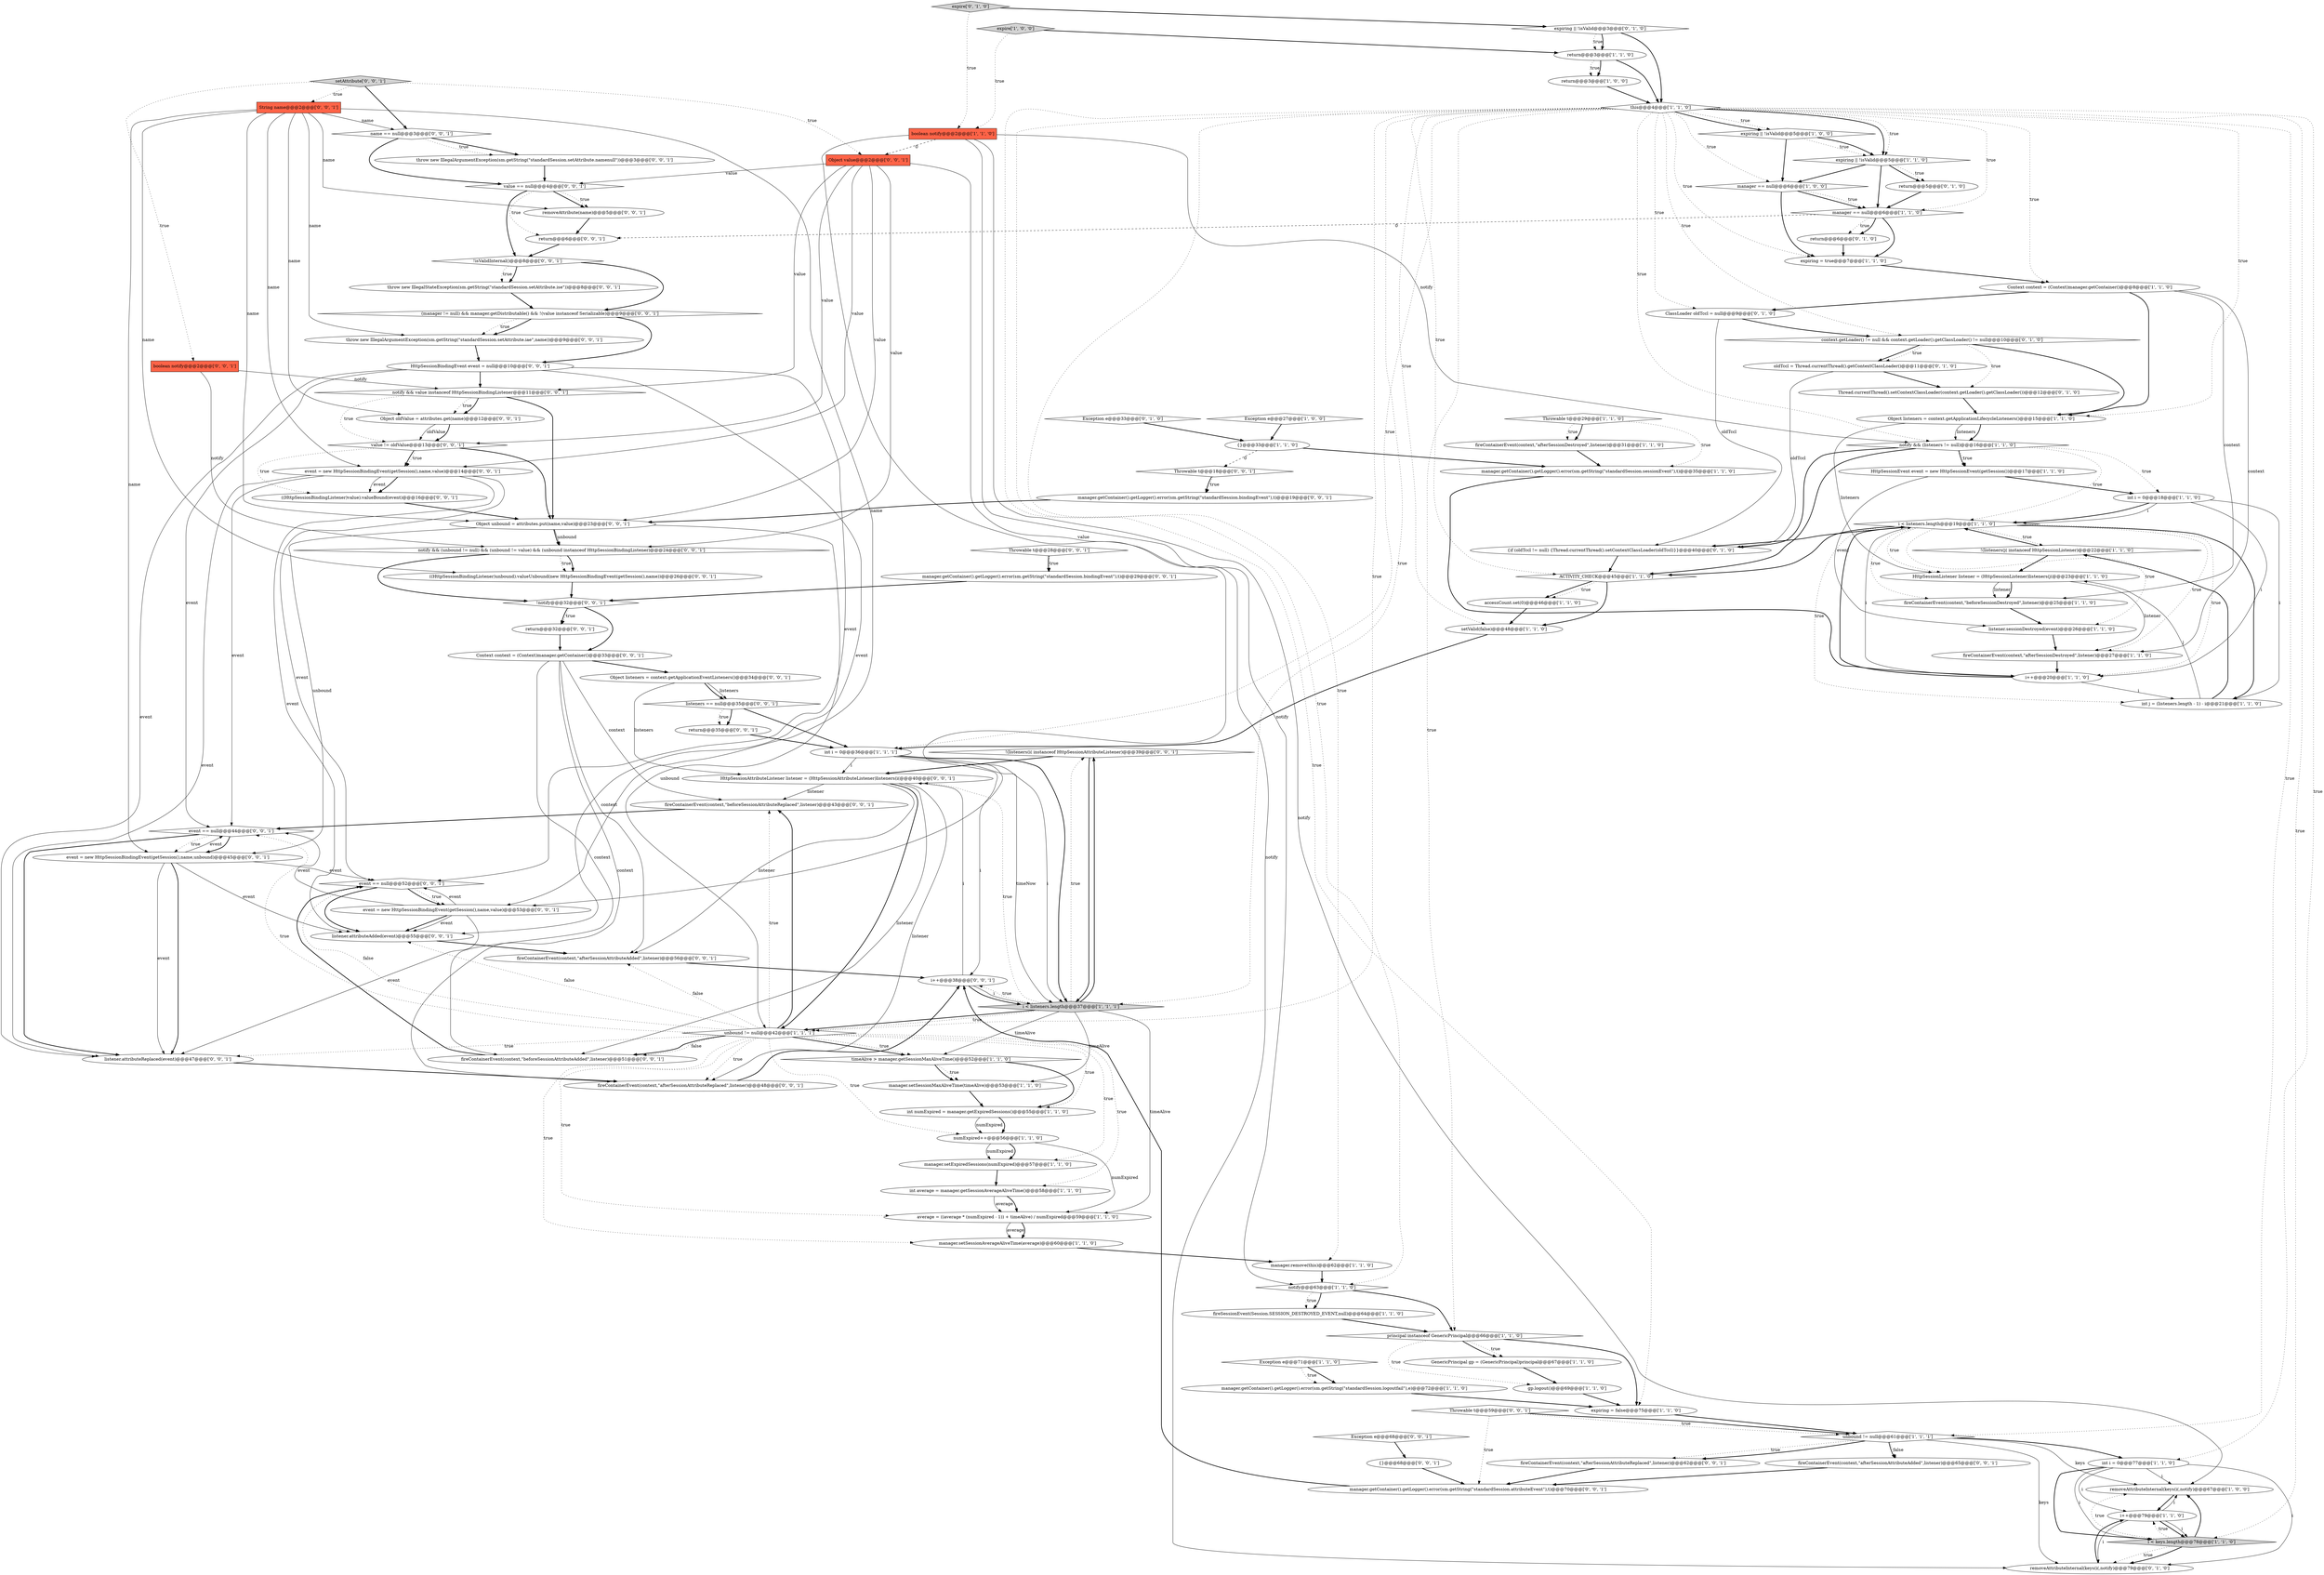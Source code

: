 digraph {
75 [style = filled, label = "!(listeners(i( instanceof HttpSessionAttributeListener)@@@39@@@['0', '0', '1']", fillcolor = white, shape = diamond image = "AAA0AAABBB3BBB"];
97 [style = filled, label = "removeAttribute(name)@@@5@@@['0', '0', '1']", fillcolor = white, shape = ellipse image = "AAA0AAABBB3BBB"];
86 [style = filled, label = "fireContainerEvent(context,\"afterSessionAttributeReplaced\",listener)@@@62@@@['0', '0', '1']", fillcolor = white, shape = ellipse image = "AAA0AAABBB3BBB"];
81 [style = filled, label = "HttpSessionAttributeListener listener = (HttpSessionAttributeListener)listeners(i(@@@40@@@['0', '0', '1']", fillcolor = white, shape = ellipse image = "AAA0AAABBB3BBB"];
96 [style = filled, label = "fireContainerEvent(context,\"afterSessionAttributeAdded\",listener)@@@65@@@['0', '0', '1']", fillcolor = white, shape = ellipse image = "AAA0AAABBB3BBB"];
6 [style = filled, label = "return@@@3@@@['1', '0', '0']", fillcolor = white, shape = ellipse image = "AAA0AAABBB1BBB"];
108 [style = filled, label = "event == null@@@52@@@['0', '0', '1']", fillcolor = white, shape = diamond image = "AAA0AAABBB3BBB"];
90 [style = filled, label = "Object listeners = context.getApplicationEventListeners()@@@34@@@['0', '0', '1']", fillcolor = white, shape = ellipse image = "AAA0AAABBB3BBB"];
48 [style = filled, label = "numExpired++@@@56@@@['1', '1', '0']", fillcolor = white, shape = ellipse image = "AAA0AAABBB1BBB"];
62 [style = filled, label = "return@@@5@@@['0', '1', '0']", fillcolor = white, shape = ellipse image = "AAA0AAABBB2BBB"];
99 [style = filled, label = "fireContainerEvent(context,\"beforeSessionAttributeReplaced\",listener)@@@43@@@['0', '0', '1']", fillcolor = white, shape = ellipse image = "AAA0AAABBB3BBB"];
69 [style = filled, label = "return@@@35@@@['0', '0', '1']", fillcolor = white, shape = ellipse image = "AAA0AAABBB3BBB"];
79 [style = filled, label = "((HttpSessionBindingListener)unbound).valueUnbound(new HttpSessionBindingEvent(getSession(),name))@@@26@@@['0', '0', '1']", fillcolor = white, shape = ellipse image = "AAA0AAABBB3BBB"];
36 [style = filled, label = "int i = 0@@@18@@@['1', '1', '0']", fillcolor = white, shape = ellipse image = "AAA0AAABBB1BBB"];
7 [style = filled, label = "i++@@@79@@@['1', '1', '0']", fillcolor = white, shape = ellipse image = "AAA0AAABBB1BBB"];
40 [style = filled, label = "notify && (listeners != null)@@@16@@@['1', '1', '0']", fillcolor = white, shape = diamond image = "AAA0AAABBB1BBB"];
92 [style = filled, label = "throw new IllegalArgumentException(sm.getString(\"standardSession.setAttribute.iae\",name))@@@9@@@['0', '0', '1']", fillcolor = white, shape = ellipse image = "AAA0AAABBB3BBB"];
19 [style = filled, label = "!(listeners(j( instanceof HttpSessionListener)@@@22@@@['1', '1', '0']", fillcolor = white, shape = diamond image = "AAA0AAABBB1BBB"];
106 [style = filled, label = "String name@@@2@@@['0', '0', '1']", fillcolor = tomato, shape = box image = "AAA0AAABBB3BBB"];
46 [style = filled, label = "unbound != null@@@61@@@['1', '1', '1']", fillcolor = white, shape = diamond image = "AAA0AAABBB1BBB"];
80 [style = filled, label = "i++@@@38@@@['0', '0', '1']", fillcolor = white, shape = ellipse image = "AAA0AAABBB3BBB"];
55 [style = filled, label = "manager.getContainer().getLogger().error(sm.getString(\"standardSession.sessionEvent\"),t)@@@35@@@['1', '1', '0']", fillcolor = white, shape = ellipse image = "AAA0AAABBB1BBB"];
73 [style = filled, label = "Throwable t@@@28@@@['0', '0', '1']", fillcolor = white, shape = diamond image = "AAA0AAABBB3BBB"];
51 [style = filled, label = "i < listeners.length@@@37@@@['1', '1', '1']", fillcolor = lightgray, shape = diamond image = "AAA0AAABBB1BBB"];
115 [style = filled, label = "!isValidInternal()@@@8@@@['0', '0', '1']", fillcolor = white, shape = diamond image = "AAA0AAABBB3BBB"];
93 [style = filled, label = "value == null@@@4@@@['0', '0', '1']", fillcolor = white, shape = diamond image = "AAA0AAABBB3BBB"];
52 [style = filled, label = "manager == null@@@6@@@['1', '1', '0']", fillcolor = white, shape = diamond image = "AAA0AAABBB1BBB"];
32 [style = filled, label = "i < listeners.length@@@19@@@['1', '1', '0']", fillcolor = white, shape = diamond image = "AAA0AAABBB1BBB"];
12 [style = filled, label = "expiring = true@@@7@@@['1', '1', '0']", fillcolor = white, shape = ellipse image = "AAA0AAABBB1BBB"];
111 [style = filled, label = "manager.getContainer().getLogger().error(sm.getString(\"standardSession.bindingEvent\"),t)@@@29@@@['0', '0', '1']", fillcolor = white, shape = ellipse image = "AAA0AAABBB3BBB"];
102 [style = filled, label = "manager.getContainer().getLogger().error(sm.getString(\"standardSession.bindingEvent\"),t)@@@19@@@['0', '0', '1']", fillcolor = white, shape = ellipse image = "AAA0AAABBB3BBB"];
31 [style = filled, label = "this@@@4@@@['1', '1', '0']", fillcolor = white, shape = diamond image = "AAA0AAABBB1BBB"];
41 [style = filled, label = "HttpSessionListener listener = (HttpSessionListener)listeners(j(@@@23@@@['1', '1', '0']", fillcolor = white, shape = ellipse image = "AAA0AAABBB1BBB"];
30 [style = filled, label = "fireContainerEvent(context,\"afterSessionDestroyed\",listener)@@@31@@@['1', '1', '0']", fillcolor = white, shape = ellipse image = "AAA0AAABBB1BBB"];
4 [style = filled, label = "removeAttributeInternal(keys(i(,notify)@@@67@@@['1', '0', '0']", fillcolor = white, shape = ellipse image = "AAA0AAABBB1BBB"];
8 [style = filled, label = "average = ((average * (numExpired - 1)) + timeAlive) / numExpired@@@59@@@['1', '1', '0']", fillcolor = white, shape = ellipse image = "AAA0AAABBB1BBB"];
16 [style = filled, label = "gp.logout()@@@69@@@['1', '1', '0']", fillcolor = white, shape = ellipse image = "AAA0AAABBB1BBB"];
71 [style = filled, label = "throw new IllegalArgumentException(sm.getString(\"standardSession.setAttribute.namenull\"))@@@3@@@['0', '0', '1']", fillcolor = white, shape = ellipse image = "AAA0AAABBB3BBB"];
22 [style = filled, label = "fireContainerEvent(context,\"beforeSessionDestroyed\",listener)@@@25@@@['1', '1', '0']", fillcolor = white, shape = ellipse image = "AAA0AAABBB1BBB"];
70 [style = filled, label = "{}@@@68@@@['0', '0', '1']", fillcolor = white, shape = ellipse image = "AAA0AAABBB3BBB"];
59 [style = filled, label = "context.getLoader() != null && context.getLoader().getClassLoader() != null@@@10@@@['0', '1', '0']", fillcolor = white, shape = diamond image = "AAA1AAABBB2BBB"];
83 [style = filled, label = "event = new HttpSessionBindingEvent(getSession(),name,value)@@@14@@@['0', '0', '1']", fillcolor = white, shape = ellipse image = "AAA0AAABBB3BBB"];
67 [style = filled, label = "HttpSessionBindingEvent event = null@@@10@@@['0', '0', '1']", fillcolor = white, shape = ellipse image = "AAA0AAABBB3BBB"];
38 [style = filled, label = "ACTIVITY_CHECK@@@45@@@['1', '1', '0']", fillcolor = white, shape = diamond image = "AAA0AAABBB1BBB"];
34 [style = filled, label = "manager.setSessionMaxAliveTime(timeAlive)@@@53@@@['1', '1', '0']", fillcolor = white, shape = ellipse image = "AAA0AAABBB1BBB"];
45 [style = filled, label = "expiring || !isValid@@@5@@@['1', '1', '0']", fillcolor = white, shape = diamond image = "AAA0AAABBB1BBB"];
39 [style = filled, label = "expire['1', '0', '0']", fillcolor = lightgray, shape = diamond image = "AAA0AAABBB1BBB"];
18 [style = filled, label = "int numExpired = manager.getExpiredSessions()@@@55@@@['1', '1', '0']", fillcolor = white, shape = ellipse image = "AAA0AAABBB1BBB"];
63 [style = filled, label = "expire['0', '1', '0']", fillcolor = lightgray, shape = diamond image = "AAA0AAABBB2BBB"];
113 [style = filled, label = "((HttpSessionBindingListener)value).valueBound(event)@@@16@@@['0', '0', '1']", fillcolor = white, shape = ellipse image = "AAA0AAABBB3BBB"];
17 [style = filled, label = "accessCount.set(0)@@@46@@@['1', '1', '0']", fillcolor = white, shape = ellipse image = "AAA0AAABBB1BBB"];
77 [style = filled, label = "Throwable t@@@59@@@['0', '0', '1']", fillcolor = white, shape = diamond image = "AAA0AAABBB3BBB"];
112 [style = filled, label = "(manager != null) && manager.getDistributable() && !(value instanceof Serializable)@@@9@@@['0', '0', '1']", fillcolor = white, shape = diamond image = "AAA0AAABBB3BBB"];
53 [style = filled, label = "fireContainerEvent(context,\"afterSessionDestroyed\",listener)@@@27@@@['1', '1', '0']", fillcolor = white, shape = ellipse image = "AAA0AAABBB1BBB"];
60 [style = filled, label = "removeAttributeInternal(keys(i(,notify)@@@79@@@['0', '1', '0']", fillcolor = white, shape = ellipse image = "AAA0AAABBB2BBB"];
61 [style = filled, label = "Exception e@@@33@@@['0', '1', '0']", fillcolor = white, shape = diamond image = "AAA0AAABBB2BBB"];
114 [style = filled, label = "!notify@@@32@@@['0', '0', '1']", fillcolor = white, shape = diamond image = "AAA0AAABBB3BBB"];
20 [style = filled, label = "notify@@@63@@@['1', '1', '0']", fillcolor = white, shape = diamond image = "AAA0AAABBB1BBB"];
37 [style = filled, label = "boolean notify@@@2@@@['1', '1', '0']", fillcolor = tomato, shape = box image = "AAA0AAABBB1BBB"];
109 [style = filled, label = "Object value@@@2@@@['0', '0', '1']", fillcolor = tomato, shape = box image = "AAA0AAABBB3BBB"];
43 [style = filled, label = "int i = 0@@@77@@@['1', '1', '0']", fillcolor = white, shape = ellipse image = "AAA0AAABBB1BBB"];
15 [style = filled, label = "manager.getContainer().getLogger().error(sm.getString(\"standardSession.logoutfail\"),e)@@@72@@@['1', '1', '0']", fillcolor = white, shape = ellipse image = "AAA0AAABBB1BBB"];
47 [style = filled, label = "Exception e@@@27@@@['1', '0', '0']", fillcolor = white, shape = diamond image = "AAA0AAABBB1BBB"];
89 [style = filled, label = "Exception e@@@68@@@['0', '0', '1']", fillcolor = white, shape = diamond image = "AAA0AAABBB3BBB"];
49 [style = filled, label = "expiring = false@@@75@@@['1', '1', '0']", fillcolor = white, shape = ellipse image = "AAA0AAABBB1BBB"];
44 [style = filled, label = "manager == null@@@6@@@['1', '0', '0']", fillcolor = white, shape = diamond image = "AAA0AAABBB1BBB"];
91 [style = filled, label = "event = new HttpSessionBindingEvent(getSession(),name,unbound)@@@45@@@['0', '0', '1']", fillcolor = white, shape = ellipse image = "AAA0AAABBB3BBB"];
9 [style = filled, label = "Exception e@@@71@@@['1', '1', '0']", fillcolor = white, shape = diamond image = "AAA0AAABBB1BBB"];
0 [style = filled, label = "Throwable t@@@29@@@['1', '1', '0']", fillcolor = white, shape = diamond image = "AAA0AAABBB1BBB"];
57 [style = filled, label = "ClassLoader oldTccl = null@@@9@@@['0', '1', '0']", fillcolor = white, shape = ellipse image = "AAA1AAABBB2BBB"];
94 [style = filled, label = "notify && value instanceof HttpSessionBindingListener@@@11@@@['0', '0', '1']", fillcolor = white, shape = diamond image = "AAA0AAABBB3BBB"];
21 [style = filled, label = "manager.remove(this)@@@62@@@['1', '1', '0']", fillcolor = white, shape = ellipse image = "AAA0AAABBB1BBB"];
50 [style = filled, label = "{}@@@33@@@['1', '1', '0']", fillcolor = white, shape = ellipse image = "AAA0AAABBB1BBB"];
98 [style = filled, label = "throw new IllegalStateException(sm.getString(\"standardSession.setAttribute.ise\"))@@@8@@@['0', '0', '1']", fillcolor = white, shape = ellipse image = "AAA0AAABBB3BBB"];
116 [style = filled, label = "return@@@6@@@['0', '0', '1']", fillcolor = white, shape = ellipse image = "AAA0AAABBB3BBB"];
105 [style = filled, label = "event = new HttpSessionBindingEvent(getSession(),name,value)@@@53@@@['0', '0', '1']", fillcolor = white, shape = ellipse image = "AAA0AAABBB3BBB"];
104 [style = filled, label = "Object unbound = attributes.put(name,value)@@@23@@@['0', '0', '1']", fillcolor = white, shape = ellipse image = "AAA0AAABBB3BBB"];
95 [style = filled, label = "fireContainerEvent(context,\"afterSessionAttributeAdded\",listener)@@@56@@@['0', '0', '1']", fillcolor = white, shape = ellipse image = "AAA0AAABBB3BBB"];
76 [style = filled, label = "boolean notify@@@2@@@['0', '0', '1']", fillcolor = tomato, shape = box image = "AAA0AAABBB3BBB"];
26 [style = filled, label = "int j = (listeners.length - 1) - i@@@21@@@['1', '1', '0']", fillcolor = white, shape = ellipse image = "AAA0AAABBB1BBB"];
85 [style = filled, label = "notify && (unbound != null) && (unbound != value) && (unbound instanceof HttpSessionBindingListener)@@@24@@@['0', '0', '1']", fillcolor = white, shape = diamond image = "AAA0AAABBB3BBB"];
29 [style = filled, label = "i++@@@20@@@['1', '1', '0']", fillcolor = white, shape = ellipse image = "AAA0AAABBB1BBB"];
100 [style = filled, label = "listeners == null@@@35@@@['0', '0', '1']", fillcolor = white, shape = diamond image = "AAA0AAABBB3BBB"];
2 [style = filled, label = "principal instanceof GenericPrincipal@@@66@@@['1', '1', '0']", fillcolor = white, shape = diamond image = "AAA0AAABBB1BBB"];
35 [style = filled, label = "Context context = (Context)manager.getContainer()@@@8@@@['1', '1', '0']", fillcolor = white, shape = ellipse image = "AAA0AAABBB1BBB"];
10 [style = filled, label = "expiring || !isValid@@@5@@@['1', '0', '0']", fillcolor = white, shape = diamond image = "AAA0AAABBB1BBB"];
14 [style = filled, label = "listener.sessionDestroyed(event)@@@26@@@['1', '1', '0']", fillcolor = white, shape = ellipse image = "AAA0AAABBB1BBB"];
24 [style = filled, label = "unbound != null@@@42@@@['1', '1', '1']", fillcolor = white, shape = diamond image = "AAA0AAABBB1BBB"];
56 [style = filled, label = "oldTccl = Thread.currentThread().getContextClassLoader()@@@11@@@['0', '1', '0']", fillcolor = white, shape = ellipse image = "AAA1AAABBB2BBB"];
58 [style = filled, label = "expiring || !isValid@@@3@@@['0', '1', '0']", fillcolor = white, shape = diamond image = "AAA0AAABBB2BBB"];
82 [style = filled, label = "fireContainerEvent(context,\"beforeSessionAttributeAdded\",listener)@@@51@@@['0', '0', '1']", fillcolor = white, shape = ellipse image = "AAA0AAABBB3BBB"];
11 [style = filled, label = "setValid(false)@@@48@@@['1', '1', '0']", fillcolor = white, shape = ellipse image = "AAA0AAABBB1BBB"];
65 [style = filled, label = "return@@@6@@@['0', '1', '0']", fillcolor = white, shape = ellipse image = "AAA0AAABBB2BBB"];
66 [style = filled, label = "{if (oldTccl != null) {Thread.currentThread().setContextClassLoader(oldTccl)}}@@@40@@@['0', '1', '0']", fillcolor = white, shape = ellipse image = "AAA1AAABBB2BBB"];
101 [style = filled, label = "listener.attributeReplaced(event)@@@47@@@['0', '0', '1']", fillcolor = white, shape = ellipse image = "AAA0AAABBB3BBB"];
117 [style = filled, label = "Context context = (Context)manager.getContainer()@@@33@@@['0', '0', '1']", fillcolor = white, shape = ellipse image = "AAA0AAABBB3BBB"];
33 [style = filled, label = "GenericPrincipal gp = (GenericPrincipal)principal@@@67@@@['1', '1', '0']", fillcolor = white, shape = ellipse image = "AAA0AAABBB1BBB"];
54 [style = filled, label = "int i = 0@@@36@@@['1', '1', '1']", fillcolor = white, shape = ellipse image = "AAA0AAABBB1BBB"];
5 [style = filled, label = "timeAlive > manager.getSessionMaxAliveTime()@@@52@@@['1', '1', '0']", fillcolor = white, shape = diamond image = "AAA0AAABBB1BBB"];
78 [style = filled, label = "manager.getContainer().getLogger().error(sm.getString(\"standardSession.attributeEvent\"),t)@@@70@@@['0', '0', '1']", fillcolor = white, shape = ellipse image = "AAA0AAABBB3BBB"];
27 [style = filled, label = "manager.setExpiredSessions(numExpired)@@@57@@@['1', '1', '0']", fillcolor = white, shape = ellipse image = "AAA0AAABBB1BBB"];
72 [style = filled, label = "return@@@32@@@['0', '0', '1']", fillcolor = white, shape = ellipse image = "AAA0AAABBB3BBB"];
68 [style = filled, label = "event == null@@@44@@@['0', '0', '1']", fillcolor = white, shape = diamond image = "AAA0AAABBB3BBB"];
84 [style = filled, label = "fireContainerEvent(context,\"afterSessionAttributeReplaced\",listener)@@@48@@@['0', '0', '1']", fillcolor = white, shape = ellipse image = "AAA0AAABBB3BBB"];
64 [style = filled, label = "Thread.currentThread().setContextClassLoader(context.getLoader().getClassLoader())@@@12@@@['0', '1', '0']", fillcolor = white, shape = ellipse image = "AAA1AAABBB2BBB"];
103 [style = filled, label = "Object oldValue = attributes.get(name)@@@12@@@['0', '0', '1']", fillcolor = white, shape = ellipse image = "AAA0AAABBB3BBB"];
74 [style = filled, label = "listener.attributeAdded(event)@@@55@@@['0', '0', '1']", fillcolor = white, shape = ellipse image = "AAA0AAABBB3BBB"];
13 [style = filled, label = "fireSessionEvent(Session.SESSION_DESTROYED_EVENT,null)@@@64@@@['1', '1', '0']", fillcolor = white, shape = ellipse image = "AAA0AAABBB1BBB"];
87 [style = filled, label = "setAttribute['0', '0', '1']", fillcolor = lightgray, shape = diamond image = "AAA0AAABBB3BBB"];
42 [style = filled, label = "i < keys.length@@@78@@@['1', '1', '0']", fillcolor = lightgray, shape = diamond image = "AAA0AAABBB1BBB"];
1 [style = filled, label = "HttpSessionEvent event = new HttpSessionEvent(getSession())@@@17@@@['1', '1', '0']", fillcolor = white, shape = ellipse image = "AAA0AAABBB1BBB"];
28 [style = filled, label = "return@@@3@@@['1', '1', '0']", fillcolor = white, shape = ellipse image = "AAA0AAABBB1BBB"];
23 [style = filled, label = "manager.setSessionAverageAliveTime(average)@@@60@@@['1', '1', '0']", fillcolor = white, shape = ellipse image = "AAA0AAABBB1BBB"];
107 [style = filled, label = "value != oldValue@@@13@@@['0', '0', '1']", fillcolor = white, shape = diamond image = "AAA0AAABBB3BBB"];
3 [style = filled, label = "Object listeners = context.getApplicationLifecycleListeners()@@@15@@@['1', '1', '0']", fillcolor = white, shape = ellipse image = "AAA0AAABBB1BBB"];
25 [style = filled, label = "int average = manager.getSessionAverageAliveTime()@@@58@@@['1', '1', '0']", fillcolor = white, shape = ellipse image = "AAA0AAABBB1BBB"];
88 [style = filled, label = "name == null@@@3@@@['0', '0', '1']", fillcolor = white, shape = diamond image = "AAA0AAABBB3BBB"];
110 [style = filled, label = "Throwable t@@@18@@@['0', '0', '1']", fillcolor = white, shape = diamond image = "AAA0AAABBB3BBB"];
31->46 [style = dotted, label="true"];
59->56 [style = bold, label=""];
117->84 [style = solid, label="context"];
7->42 [style = bold, label=""];
107->83 [style = bold, label=""];
81->82 [style = solid, label="listener"];
10->45 [style = dotted, label="true"];
51->34 [style = solid, label="timeAlive"];
85->114 [style = bold, label=""];
80->51 [style = bold, label=""];
48->27 [style = bold, label=""];
25->8 [style = solid, label="average"];
28->6 [style = dotted, label="true"];
94->103 [style = dotted, label="true"];
106->83 [style = solid, label="name"];
45->62 [style = dotted, label="true"];
31->2 [style = dotted, label="true"];
106->92 [style = solid, label="name"];
115->98 [style = bold, label=""];
68->91 [style = dotted, label="true"];
94->107 [style = dotted, label="true"];
76->94 [style = solid, label="notify"];
115->112 [style = bold, label=""];
42->60 [style = bold, label=""];
85->79 [style = dotted, label="true"];
110->102 [style = dotted, label="true"];
104->24 [style = solid, label="unbound"];
42->7 [style = dotted, label="true"];
112->92 [style = dotted, label="true"];
10->45 [style = bold, label=""];
31->10 [style = dotted, label="true"];
31->49 [style = dotted, label="true"];
30->55 [style = bold, label=""];
74->95 [style = bold, label=""];
43->42 [style = bold, label=""];
100->54 [style = bold, label=""];
77->46 [style = dotted, label="true"];
83->113 [style = bold, label=""];
37->109 [style = dashed, label="0"];
56->66 [style = solid, label="oldTccl"];
7->42 [style = solid, label="i"];
59->56 [style = dotted, label="true"];
112->92 [style = bold, label=""];
28->6 [style = bold, label=""];
106->97 [style = solid, label="name"];
46->96 [style = bold, label=""];
117->99 [style = solid, label="context"];
114->72 [style = bold, label=""];
29->32 [style = bold, label=""];
105->101 [style = solid, label="event"];
55->29 [style = bold, label=""];
22->14 [style = bold, label=""];
100->69 [style = bold, label=""];
24->68 [style = dotted, label="true"];
103->107 [style = solid, label="oldValue"];
35->53 [style = solid, label="context"];
12->35 [style = bold, label=""];
79->114 [style = bold, label=""];
32->29 [style = dotted, label="true"];
111->114 [style = bold, label=""];
88->71 [style = bold, label=""];
38->17 [style = bold, label=""];
5->18 [style = bold, label=""];
52->65 [style = dotted, label="true"];
2->33 [style = bold, label=""];
32->22 [style = dotted, label="true"];
8->23 [style = solid, label="average"];
80->51 [style = solid, label="i"];
1->36 [style = bold, label=""];
58->31 [style = bold, label=""];
109->105 [style = solid, label="value"];
65->12 [style = bold, label=""];
31->44 [style = dotted, label="true"];
54->51 [style = bold, label=""];
20->2 [style = bold, label=""];
94->103 [style = bold, label=""];
46->86 [style = dotted, label="true"];
52->116 [style = dashed, label="0"];
24->5 [style = bold, label=""];
18->48 [style = bold, label=""];
3->40 [style = bold, label=""];
90->81 [style = solid, label="listeners"];
45->62 [style = bold, label=""];
31->52 [style = dotted, label="true"];
109->85 [style = solid, label="value"];
94->104 [style = bold, label=""];
64->3 [style = bold, label=""];
51->75 [style = dotted, label="true"];
35->3 [style = bold, label=""];
93->97 [style = bold, label=""];
40->1 [style = bold, label=""];
32->38 [style = bold, label=""];
106->91 [style = solid, label="name"];
15->49 [style = bold, label=""];
1->14 [style = solid, label="event"];
27->25 [style = bold, label=""];
90->100 [style = bold, label=""];
105->74 [style = bold, label=""];
57->66 [style = solid, label="oldTccl"];
106->103 [style = solid, label="name"];
91->68 [style = solid, label="event"];
67->108 [style = solid, label="event"];
84->80 [style = bold, label=""];
8->23 [style = bold, label=""];
70->78 [style = bold, label=""];
32->14 [style = dotted, label="true"];
48->27 [style = solid, label="numExpired"];
19->32 [style = bold, label=""];
3->41 [style = solid, label="listeners"];
52->65 [style = bold, label=""];
54->51 [style = solid, label="timeNow"];
24->95 [style = dotted, label="false"];
73->111 [style = dotted, label="true"];
68->91 [style = bold, label=""];
51->5 [style = solid, label="timeAlive"];
24->74 [style = dotted, label="false"];
31->35 [style = dotted, label="true"];
41->22 [style = solid, label="listener"];
91->74 [style = solid, label="event"];
50->55 [style = bold, label=""];
51->24 [style = bold, label=""];
57->59 [style = bold, label=""];
56->64 [style = bold, label=""];
26->19 [style = bold, label=""];
24->8 [style = dotted, label="true"];
23->21 [style = bold, label=""];
104->85 [style = solid, label="unbound"];
5->34 [style = dotted, label="true"];
32->66 [style = bold, label=""];
85->79 [style = bold, label=""];
81->24 [style = bold, label=""];
113->104 [style = bold, label=""];
24->23 [style = dotted, label="true"];
46->86 [style = bold, label=""];
21->20 [style = bold, label=""];
91->108 [style = solid, label="event"];
77->46 [style = bold, label=""];
24->48 [style = dotted, label="true"];
104->91 [style = solid, label="unbound"];
51->8 [style = solid, label="timeAlive"];
41->22 [style = bold, label=""];
31->38 [style = dotted, label="true"];
17->11 [style = bold, label=""];
71->93 [style = bold, label=""];
31->20 [style = dotted, label="true"];
45->52 [style = bold, label=""];
116->115 [style = bold, label=""];
41->53 [style = solid, label="listener"];
109->107 [style = solid, label="value"];
78->80 [style = bold, label=""];
96->78 [style = bold, label=""];
24->25 [style = dotted, label="true"];
83->108 [style = solid, label="event"];
100->69 [style = dotted, label="true"];
24->82 [style = bold, label=""];
52->12 [style = bold, label=""];
98->112 [style = bold, label=""];
29->26 [style = solid, label="i"];
31->59 [style = dotted, label="true"];
73->111 [style = bold, label=""];
91->101 [style = bold, label=""];
109->93 [style = solid, label="value"];
88->71 [style = dotted, label="true"];
31->54 [style = dotted, label="true"];
44->52 [style = bold, label=""];
106->88 [style = solid, label="name"];
46->43 [style = bold, label=""];
107->104 [style = bold, label=""];
72->117 [style = bold, label=""];
117->90 [style = bold, label=""];
31->11 [style = dotted, label="true"];
93->97 [style = dotted, label="true"];
59->3 [style = bold, label=""];
82->108 [style = bold, label=""];
4->7 [style = bold, label=""];
37->40 [style = solid, label="notify"];
31->24 [style = dotted, label="true"];
45->44 [style = bold, label=""];
35->22 [style = solid, label="context"];
106->79 [style = solid, label="name"];
97->116 [style = bold, label=""];
93->116 [style = dotted, label="true"];
7->4 [style = solid, label="i"];
51->80 [style = dotted, label="true"];
42->4 [style = bold, label=""];
110->102 [style = bold, label=""];
31->21 [style = dotted, label="true"];
54->80 [style = solid, label="i"];
43->60 [style = solid, label="i"];
2->49 [style = bold, label=""];
117->82 [style = solid, label="context"];
9->15 [style = bold, label=""];
31->45 [style = bold, label=""];
75->51 [style = bold, label=""];
50->110 [style = dashed, label="0"];
7->60 [style = solid, label="i"];
32->41 [style = dotted, label="true"];
108->105 [style = bold, label=""];
37->20 [style = solid, label="notify"];
36->26 [style = solid, label="i"];
10->44 [style = bold, label=""];
101->84 [style = bold, label=""];
18->48 [style = solid, label="numExpired"];
2->16 [style = dotted, label="true"];
107->83 [style = dotted, label="true"];
76->85 [style = solid, label="notify"];
31->3 [style = dotted, label="true"];
32->26 [style = bold, label=""];
16->49 [style = bold, label=""];
81->95 [style = solid, label="listener"];
91->101 [style = solid, label="event"];
67->74 [style = solid, label="event"];
77->78 [style = dotted, label="true"];
53->29 [style = bold, label=""];
36->32 [style = solid, label="i"];
37->60 [style = solid, label="notify"];
117->95 [style = solid, label="context"];
32->53 [style = dotted, label="true"];
20->13 [style = bold, label=""];
58->28 [style = dotted, label="true"];
36->29 [style = solid, label="i"];
105->108 [style = solid, label="event"];
31->43 [style = dotted, label="true"];
51->24 [style = dotted, label="true"];
44->52 [style = dotted, label="true"];
46->96 [style = dotted, label="false"];
6->31 [style = bold, label=""];
103->107 [style = bold, label=""];
35->57 [style = bold, label=""];
40->66 [style = bold, label=""];
67->94 [style = bold, label=""];
29->32 [style = solid, label="i"];
20->13 [style = dotted, label="true"];
93->115 [style = bold, label=""];
112->67 [style = bold, label=""];
36->32 [style = bold, label=""];
54->51 [style = solid, label="i"];
31->12 [style = dotted, label="true"];
59->64 [style = dotted, label="true"];
0->30 [style = bold, label=""];
62->52 [style = bold, label=""];
68->101 [style = bold, label=""];
86->78 [style = bold, label=""];
105->74 [style = solid, label="event"];
54->81 [style = solid, label="i"];
40->36 [style = dotted, label="true"];
81->84 [style = solid, label="listener"];
63->58 [style = bold, label=""];
69->54 [style = bold, label=""];
38->11 [style = bold, label=""];
67->68 [style = solid, label="event"];
99->68 [style = bold, label=""];
108->105 [style = dotted, label="true"];
87->88 [style = bold, label=""];
24->108 [style = dotted, label="false"];
3->40 [style = solid, label="listeners"];
83->74 [style = solid, label="event"];
83->68 [style = solid, label="event"];
32->19 [style = dotted, label="true"];
24->18 [style = dotted, label="true"];
40->38 [style = bold, label=""];
28->31 [style = bold, label=""];
61->50 [style = bold, label=""];
37->4 [style = solid, label="notify"];
89->70 [style = bold, label=""];
44->12 [style = bold, label=""];
34->18 [style = bold, label=""];
106->104 [style = solid, label="name"];
107->113 [style = dotted, label="true"];
63->37 [style = dotted, label="true"];
46->4 [style = solid, label="keys"];
106->105 [style = solid, label="name"];
40->1 [style = dotted, label="true"];
31->10 [style = bold, label=""];
39->28 [style = bold, label=""];
88->93 [style = bold, label=""];
87->109 [style = dotted, label="true"];
104->85 [style = bold, label=""];
114->117 [style = bold, label=""];
24->101 [style = dotted, label="true"];
43->7 [style = solid, label="i"];
90->100 [style = solid, label="listeners"];
40->32 [style = dotted, label="true"];
2->33 [style = dotted, label="true"];
95->80 [style = bold, label=""];
75->81 [style = bold, label=""];
83->101 [style = solid, label="event"];
81->99 [style = solid, label="listener"];
32->26 [style = dotted, label="true"];
31->57 [style = dotted, label="true"];
5->34 [style = bold, label=""];
24->84 [style = dotted, label="true"];
80->81 [style = solid, label="i"];
102->104 [style = bold, label=""];
48->8 [style = solid, label="numExpired"];
0->30 [style = dotted, label="true"];
31->42 [style = dotted, label="true"];
24->99 [style = bold, label=""];
33->16 [style = bold, label=""];
92->67 [style = bold, label=""];
42->4 [style = dotted, label="true"];
42->60 [style = dotted, label="true"];
31->45 [style = dotted, label="true"];
26->41 [style = solid, label="j"];
31->40 [style = dotted, label="true"];
47->50 [style = bold, label=""];
108->74 [style = bold, label=""];
109->104 [style = solid, label="value"];
24->5 [style = dotted, label="true"];
14->53 [style = bold, label=""];
83->113 [style = solid, label="event"];
43->4 [style = solid, label="i"];
24->99 [style = dotted, label="true"];
46->60 [style = solid, label="keys"];
39->37 [style = dotted, label="true"];
66->38 [style = bold, label=""];
105->68 [style = solid, label="event"];
24->27 [style = dotted, label="true"];
87->76 [style = dotted, label="true"];
51->81 [style = dotted, label="true"];
24->82 [style = dotted, label="false"];
19->41 [style = bold, label=""];
9->15 [style = dotted, label="true"];
109->94 [style = solid, label="value"];
25->8 [style = bold, label=""];
114->72 [style = dotted, label="true"];
38->17 [style = dotted, label="true"];
49->46 [style = bold, label=""];
0->55 [style = dotted, label="true"];
67->101 [style = solid, label="event"];
31->51 [style = dotted, label="true"];
115->98 [style = dotted, label="true"];
11->54 [style = bold, label=""];
13->2 [style = bold, label=""];
58->28 [style = bold, label=""];
60->7 [style = bold, label=""];
51->75 [style = bold, label=""];
43->42 [style = solid, label="i"];
87->106 [style = dotted, label="true"];
109->83 [style = solid, label="value"];
}
